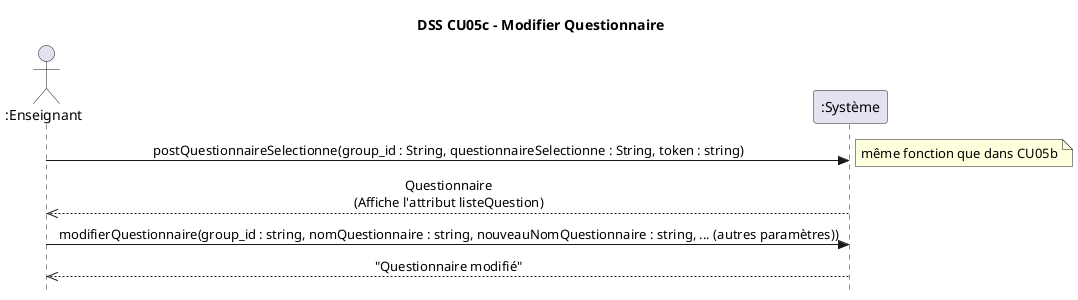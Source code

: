 @startuml DSS
skinparam style strictuml
skinparam defaultfontname Verdana
skinparam sequence {
    MessageAlign center
}
hide empty members
title DSS CU05c - Modifier Questionnaire

actor ":Enseignant" as e
participant ":Système" as s

e -> s : postQuestionnaireSelectionne(group_id : String, questionnaireSelectionne : String, token : string)
note right : même fonction que dans CU05b
e <<-- s : Questionnaire\n(Affiche l'attribut listeQuestion)
e -> s : modifierQuestionnaire(group_id : string, nomQuestionnaire : string, nouveauNomQuestionnaire : string, ... (autres paramètres))
e <<-- s : "Questionnaire modifié"
@enduml